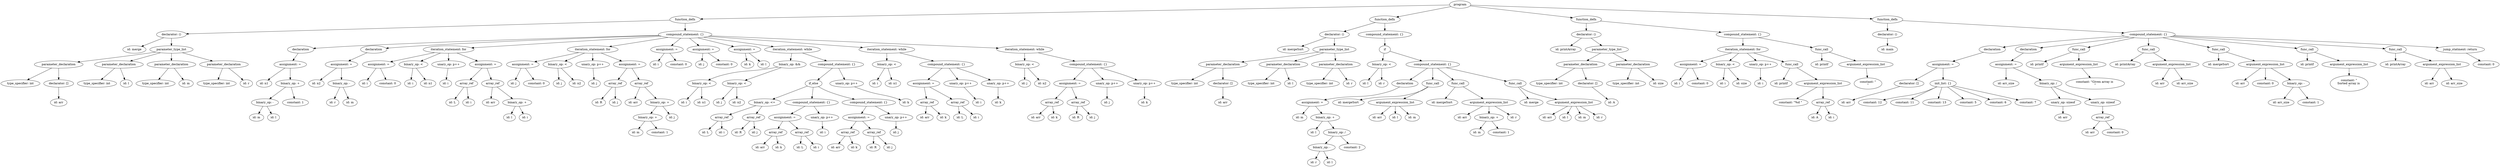 strict digraph "" {
	graph [bb="0,0,11944,795"];
	node [label="\N"];
	617	[height=0.5,
		label=program,
		pos="6976.6,777",
		width=1.4082];
	472	[height=0.5,
		label=function_defn,
		pos="3271.6,705",
		width=2.0417];
	617 -> 472	[pos="e,3344.6,707.38 6926,775.04 6524.8,767.46 3861.5,717.15 3354.8,707.57"];
	525	[height=0.5,
		label=function_defn,
		pos="6616.6,705",
		width=2.0417];
	617 -> 525	[pos="e,6672.3,716.83 6933.2,767.56 6870.7,755.42 6755.2,732.94 6682.3,718.77"];
	560	[height=0.5,
		label=function_defn,
		pos="7579.6,705",
		width=2.0417];
	617 -> 560	[pos="e,7514.7,713.54 7023.9,770.51 7128.3,758.39 7378.8,729.31 7504.7,714.69"];
	616	[height=0.5,
		label=function_defn,
		pos="9019.6,705",
		width=2.0417];
	617 -> 616	[pos="e,8947.4,708.47 7026.8,774.28 7299,764.95 8596.4,720.5 8937.3,708.82"];
	325	[height=0.5,
		label="declarator: ()",
		pos="815.59,633",
		width=1.9861];
	472 -> 325	[pos="e,886.25,636.01 3199.1,701.93 2842,691.75 1272,647.01 896.49,636.31"];
	471	[height=0.5,
		label="compound_statement: {}",
		pos="3271.6,633",
		width=3.5566];
	472 -> 471	[pos="e,3271.6,651.1 3271.6,686.7 3271.6,678.98 3271.6,669.71 3271.6,661.11"];
	486	[height=0.5,
		label="declarator: ()",
		pos="6375.6,633",
		width=1.9861];
	525 -> 486	[pos="e,6420.6,647.08 6571,690.75 6531,679.13 6472.7,662.21 6430.2,649.87"];
	524	[height=0.5,
		label="compound_statement: {}",
		pos="6616.6,633",
		width=3.5566];
	525 -> 524	[pos="e,6616.6,651.1 6616.6,686.7 6616.6,678.98 6616.6,669.71 6616.6,661.11"];
	536	[height=0.5,
		label="declarator: ()",
		pos="7579.6,633",
		width=1.9861];
	560 -> 536	[pos="e,7579.6,651.1 7579.6,686.7 7579.6,678.98 7579.6,669.71 7579.6,661.11"];
	559	[height=0.5,
		label="compound_statement: {}",
		pos="8328.6,633",
		width=3.5566];
	560 -> 559	[pos="e,8225.1,643.67 7647.1,697.7 7775.6,685.68 8056.8,659.4 8214.9,644.63"];
	563	[height=0.5,
		label="declarator: ()",
		pos="9019.6,633",
		width=1.9861];
	616 -> 563	[pos="e,9019.6,651.1 9019.6,686.7 9019.6,678.98 9019.6,669.71 9019.6,661.11"];
	615	[height=0.5,
		label="compound_statement: {}",
		pos="10268,633",
		width=3.5566];
	616 -> 615	[pos="e,10151,640.54 9090.3,700.04 9293.3,688.65 9880.3,655.72 10141,641.12"];
	310	[height=0.5,
		label="id: merge",
		pos="638.59,561",
		width=1.5346];
	325 -> 310	[pos="e,672.23,575.3 778.92,617.5 750.59,606.29 711.33,590.77 681.54,578.99"];
	318	[height=0.5,
		label=parameter_type_list,
		pos="815.59,561",
		width=2.875];
	325 -> 318	[pos="e,815.59,579.1 815.59,614.7 815.59,606.98 815.59,597.71 815.59,589.11"];
	338	[height=0.5,
		label=declaration,
		pos="1433.6,561",
		width=1.7512];
	471 -> 338	[pos="e,1494.1,566.19 3146.8,628.92 2882.1,622.14 2244.7,604.45 1710.6,579 1640.4,575.65 1560.2,570.6 1504.2,566.87"];
	345	[height=0.5,
		label=declaration,
		pos="1782.6,561",
		width=1.7512];
	471 -> 345	[pos="e,1842.3,567.01 3147.9,628.15 2921.8,620.82 2426.6,603.37 2009.6,579 1956.9,575.92 1897.4,571.43 1852.5,567.83"];
	370	[height=0.5,
		label="iteration_statement: for",
		pos="2140.6,561",
		width=3.3761];
	471 -> 370	[pos="e,2250.6,568.81 3156.9,624.9 2941.9,611.59 2480,583.01 2260.8,569.44"];
	390	[height=0.5,
		label="iteration_statement: for",
		pos="2829.6,561",
		width=3.3761];
	471 -> 390	[pos="e,2909.2,574.61 3190,619.08 3113.2,606.92 2998.5,588.75 2919.2,576.19"];
	393	[height=0.5,
		label="assignment: =",
		pos="3184.6,561",
		width=2.1667];
	471 -> 393	[pos="e,3205.2,578.55 3250.5,615.05 3239.3,606.05 3225.4,594.84 3213.2,585.05"];
	396	[height=0.5,
		label="assignment: =",
		pos="3358.6,561",
		width=2.1667];
	471 -> 396	[pos="e,3338,578.55 3292.7,615.05 3303.8,606.05 3317.8,594.84 3329.9,585.05"];
	399	[height=0.5,
		label="assignment: =",
		pos="3555.6,561",
		width=2.1667];
	471 -> 399	[pos="e,3504.1,574.68 3332.2,617.07 3379.9,605.3 3446.2,588.95 3494.2,577.13"];
	438	[height=0.5,
		label="iteration_statement: while",
		pos="3784.6,561",
		width=3.7011];
	471 -> 438	[pos="e,3694.2,574.33 3360.1,619.93 3450.2,607.62 3589.8,588.58 3684.1,575.71"];
	454	[height=0.5,
		label="iteration_statement: while",
		pos="4235.6,561",
		width=3.7011];
	471 -> 454	[pos="e,4121.2,570.31 3382.6,623.94 3563.8,610.78 3921.7,584.79 4111.2,571.03"];
	470	[height=0.5,
		label="iteration_statement: while",
		pos="4894.6,561",
		width=3.7011];
	471 -> 470	[pos="e,4769.7,567.39 3391.9,626.81 3687.7,614.05 4448.5,581.24 4759.3,567.83"];
	474	[height=0.5,
		label="id: mergeSort",
		pos="6178.6,561",
		width=2.0972];
	486 -> 474	[pos="e,6218.7,576.26 6335.7,617.83 6304.7,606.82 6261.5,591.47 6228.3,579.65"];
	482	[height=0.5,
		label=parameter_type_list,
		pos="6375.6,561",
		width=2.875];
	486 -> 482	[pos="e,6375.6,579.1 6375.6,614.7 6375.6,606.98 6375.6,597.71 6375.6,589.11"];
	523	[height=0.5,
		label=if,
		pos="6616.6,561",
		width=0.75];
	524 -> 523	[pos="e,6616.6,579.1 6616.6,614.7 6616.6,606.98 6616.6,597.71 6616.6,589.11"];
	527	[height=0.5,
		label="id: printArray",
		pos="7481.6,561",
		width=2.0582];
	536 -> 527	[pos="e,7504.2,578.15 7556.9,615.76 7543.6,606.31 7526.8,594.26 7512.4,583.97"];
	535	[height=0.5,
		label=parameter_type_list,
		pos="7677.6,561",
		width=2.875];
	536 -> 535	[pos="e,7654.3,578.63 7602.3,615.76 7615.2,606.53 7631.6,594.83 7645.8,584.7"];
	554	[height=0.5,
		label="iteration_statement: for",
		pos="8328.6,561",
		width=3.3761];
	559 -> 554	[pos="e,8328.6,579.1 8328.6,614.7 8328.6,606.98 8328.6,597.71 8328.6,589.11"];
	558	[height=0.5,
		label=func_call,
		pos="8705.6,561",
		width=1.4306];
	559 -> 558	[pos="e,8661.2,570.24 8402.6,618.25 8475.7,604.69 8585.7,584.26 8651.1,572.11"];
	562	[height=0.5,
		label="id: main",
		pos="9019.6,561",
		width=1.336];
	563 -> 562	[pos="e,9019.6,579.1 9019.6,614.7 9019.6,606.98 9019.6,597.71 9019.6,589.11"];
	575	[height=0.5,
		label=declaration,
		pos="9520.6,561",
		width=1.7512];
	615 -> 575	[pos="e,9571.8,571.49 10151,625.43 10022,617.43 9806.1,602.06 9621.6,579 9608.7,577.38 9594.8,575.3 9581.7,573.15"];
	586	[height=0.5,
		label=declaration,
		pos="9693.6,561",
		width=1.7512];
	615 -> 586	[pos="e,9750.5,568.94 10174,620.64 10058,606.49 9863,582.66 9760.7,570.18"];
	590	[height=0.5,
		label=func_call,
		pos="9934.6,561",
		width=1.4306];
	615 -> 590	[pos="e,9977.8,571.09 10199,617.67 10137,604.5 10045,585.25 9987.8,573.18"];
	595	[height=0.5,
		label=func_call,
		pos="10268,561",
		width=1.4306];
	615 -> 595	[pos="e,10268,579.1 10268,614.7 10268,606.98 10268,597.71 10268,589.11"];
	603	[height=0.5,
		label=func_call,
		pos="10603,561",
		width=1.4306];
	615 -> 603	[pos="e,10559,571.01 10336,617.75 10399,604.55 10492,585.19 10549,573.11"];
	607	[height=0.5,
		label=func_call,
		pos="11027,561",
		width=1.4306];
	615 -> 607	[pos="e,10977,566.53 10372,622.41 10533,607.52 10839,579.31 10967,567.46"];
	612	[height=0.5,
		label=func_call,
		pos="11449,561",
		width=1.4306];
	615 -> 612	[pos="e,11398,564.98 10383,625.16 10630,610.54 11201,576.68 11388,565.59"];
	614	[height=0.5,
		label="jump_statment: return",
		pos="11758,561",
		width=3.2361];
	615 -> 614	[pos="e,11655,569.6 10391,627.79 10613,619.92 11099,601.71 11509,579 11553,576.53 11602,573.29 11645,570.31"];
	314	[height=0.5,
		label=parameter_declaration,
		pos="276.59,489",
		width=3.2361];
	318 -> 314	[pos="e,366.44,500.5 740.87,548.48 728.11,546.59 714.97,544.7 702.59,543 591.09,527.68 462.89,511.99 376.5,501.7"];
	317	[height=0.5,
		label=parameter_declaration,
		pos="564.59,489",
		width=3.2361];
	318 -> 317	[pos="e,618.57,505.05 763.28,545.41 724.04,534.47 670.13,519.43 628.37,507.79"];
	321	[height=0.5,
		label=parameter_declaration,
		pos="815.59,489",
		width=3.2361];
	318 -> 321	[pos="e,815.59,507.1 815.59,542.7 815.59,534.98 815.59,525.71 815.59,517.11"];
	324	[height=0.5,
		label=parameter_declaration,
		pos="1066.6,489",
		width=3.2361];
	318 -> 324	[pos="e,1012.6,505.05 867.9,545.41 907.14,534.47 961.05,519.43 1002.8,507.79"];
	337	[height=0.5,
		label="assignment: =",
		pos="1383.6,489",
		width=2.1667];
	338 -> 337	[pos="e,1395.6,506.79 1421.5,543.05 1415.5,534.63 1408.1,524.28 1401.4,514.97"];
	344	[height=0.5,
		label="assignment: =",
		pos="1628.6,489",
		width=2.1667];
	345 -> 344	[pos="e,1662.2,505.26 1750.3,545.33 1727.4,534.91 1696.4,520.82 1671.4,509.46"];
	355	[height=0.5,
		label="assignment: =",
		pos="1806.6,489",
		width=2.1667];
	370 -> 355	[pos="e,1862.3,501.68 2073.4,545.92 2014.8,533.63 1930.3,515.92 1872.1,503.74"];
	358	[height=0.5,
		label="binary_op: <",
		pos="1972.6,489",
		width=1.9318];
	370 -> 358	[pos="e,2007.6,504.6 2101.6,543.76 2076.3,533.23 2043.3,519.46 2017,508.5"];
	360	[height=0.5,
		label="unary_op: p++",
		pos="2140.6,489",
		width=2.2387];
	370 -> 360	[pos="e,2140.6,507.1 2140.6,542.7 2140.6,534.98 2140.6,525.71 2140.6,517.11"];
	369	[height=0.5,
		label="assignment: =",
		pos="2317.6,489",
		width=2.1667];
	370 -> 369	[pos="e,2279.9,504.91 2181.2,543.94 2207.8,533.43 2242.6,519.67 2270.4,508.67"];
	373	[height=0.5,
		label="assignment: =",
		pos="2495.6,489",
		width=2.1667];
	390 -> 373	[pos="e,2551.3,501.68 2762.4,545.92 2703.8,533.63 2619.3,515.92 2561.1,503.74"];
	376	[height=0.5,
		label="binary_op: <",
		pos="2661.6,489",
		width=1.9318];
	390 -> 376	[pos="e,2696.6,504.6 2790.6,543.76 2765.3,533.23 2732.3,519.46 2706,508.5"];
	378	[height=0.5,
		label="unary_op: p++",
		pos="2829.6,489",
		width=2.2387];
	390 -> 378	[pos="e,2829.6,507.1 2829.6,542.7 2829.6,534.98 2829.6,525.71 2829.6,517.11"];
	389	[height=0.5,
		label="assignment: =",
		pos="3006.6,489",
		width=2.1667];
	390 -> 389	[pos="e,2968.9,504.91 2870.2,543.94 2896.8,533.43 2931.6,519.67 2959.4,508.67"];
	391	[height=0.5,
		label="id: i",
		pos="3131.6,489",
		width=0.79437];
	393 -> 391	[pos="e,3143.6,505.83 3171.8,543.05 3165.1,534.29 3156.9,523.45 3149.7,513.86"];
	392	[height=0.5,
		label="constant: 0",
		pos="3240.6,489",
		width=1.7361];
	393 -> 392	[pos="e,3227.2,506.79 3198.1,543.05 3205,534.54 3213.3,524.07 3220.8,514.68"];
	394	[height=0.5,
		label="id: j",
		pos="3349.6,489",
		width=0.79437];
	396 -> 394	[pos="e,3351.8,507.1 3356.4,542.7 3355.4,534.98 3354.2,525.71 3353.1,517.11"];
	395	[height=0.5,
		label="constant: 0",
		pos="3458.6,489",
		width=1.7361];
	396 -> 395	[pos="e,3435.9,505.91 3381.8,543.76 3395.4,534.24 3412.7,522.09 3427.5,511.75"];
	397	[height=0.5,
		label="id: k",
		pos="3569.6,489",
		width=0.84854];
	399 -> 397	[pos="e,3566.2,507.1 3559.1,542.7 3560.6,534.98 3562.4,525.71 3564.2,517.11"];
	398	[height=0.5,
		label="id: l",
		pos="3646.6,489",
		width=0.79437];
	399 -> 398	[pos="e,3629.1,503.42 3577.2,543.41 3590.3,533.3 3607.2,520.32 3621,509.69"];
	406	[height=0.5,
		label="binary_op: &&",
		pos="3771.6,489",
		width=2.1845];
	438 -> 406	[pos="e,3774.8,507.1 3781.4,542.7 3779.9,534.98 3778.2,525.71 3776.6,517.11"];
	437	[height=0.5,
		label="compound_statement: {}",
		pos="3996.6,489",
		width=3.5566];
	438 -> 437	[pos="e,3948.7,505.82 3832.7,544.12 3864.3,533.69 3905.7,520 3939.1,509"];
	441	[height=0.5,
		label="binary_op: <",
		pos="4235.6,489",
		width=1.9318];
	454 -> 441	[pos="e,4235.6,507.1 4235.6,542.7 4235.6,534.98 4235.6,525.71 4235.6,517.11"];
	453	[height=0.5,
		label="compound_statement: {}",
		pos="4520.6,489",
		width=3.5566];
	454 -> 453	[pos="e,4460,504.87 4296.7,544.98 4341.8,533.92 4403.1,518.85 4450.2,507.28"];
	457	[height=0.5,
		label="binary_op: <",
		pos="4894.6,489",
		width=1.9318];
	470 -> 457	[pos="e,4894.6,507.1 4894.6,542.7 4894.6,534.98 4894.6,525.71 4894.6,517.11"];
	469	[height=0.5,
		label="compound_statement: {}",
		pos="5199.6,489",
		width=3.5566];
	470 -> 469	[pos="e,5135.8,504.64 4959.3,545.15 5008,533.96 5075,518.6 5125.8,506.93"];
	478	[height=0.5,
		label=parameter_declaration,
		pos="5842.6,489",
		width=3.2361];
	482 -> 478	[pos="e,5932,500.65 6300.9,548.5 6288.1,546.61 6275,544.71 6262.6,543 6153.1,527.86 6027.3,512.22 5942.2,501.89"];
	481	[height=0.5,
		label=parameter_declaration,
		pos="6131.6,489",
		width=3.2361];
	482 -> 481	[pos="e,6184.4,505.14 6324.4,545.33 6286.5,534.44 6234.5,519.53 6194.1,507.94"];
	485	[height=0.5,
		label=parameter_declaration,
		pos="6382.6,489",
		width=3.2361];
	482 -> 485	[pos="e,6380.9,507.1 6377.3,542.7 6378.1,534.98 6379,525.71 6379.9,517.11"];
	489	[height=0.5,
		label="binary_op: <",
		pos="6601.6,489",
		width=1.9318];
	523 -> 489	[pos="e,6605.3,507.28 6613,543.05 6611.3,535.26 6609.3,525.82 6607.4,517.08"];
	522	[height=0.5,
		label="compound_statement: {}",
		pos="6845.6,489",
		width=3.5566];
	523 -> 522	[pos="e,6794.4,505.63 6640.7,552.64 6674.5,542.29 6737.4,523.07 6784.6,508.64"];
	531	[height=0.5,
		label=parameter_declaration,
		pos="7552.6,489",
		width=3.2361];
	535 -> 531	[pos="e,7582.1,506.55 7648.3,543.59 7631.2,534 7609.4,521.8 7590.9,511.46"];
	534	[height=0.5,
		label=parameter_declaration,
		pos="7803.6,489",
		width=3.2361];
	535 -> 534	[pos="e,7773.8,506.55 7707.1,543.59 7724.4,534 7746.4,521.8 7765,511.46"];
	541	[height=0.5,
		label="assignment: =",
		pos="8078.6,489",
		width=2.1667];
	554 -> 541	[pos="e,8126.4,503.39 8274.3,544.81 8233.5,533.38 8177.7,517.75 8136.1,506.11"];
	544	[height=0.5,
		label="binary_op: <",
		pos="8244.6,489",
		width=1.9318];
	554 -> 544	[pos="e,8264.2,506.31 8308.3,543.05 8297.4,533.98 8283.8,522.68 8272,512.84"];
	546	[height=0.5,
		label="unary_op: p++",
		pos="8412.6,489",
		width=2.2387];
	554 -> 546	[pos="e,8392.7,506.55 8348.9,543.05 8359.7,534.05 8373.2,522.84 8384.9,513.05"];
	553	[height=0.5,
		label=func_call,
		pos="8562.6,489",
		width=1.4306];
	554 -> 553	[pos="e,8524.8,501.31 8379.9,544.64 8420.3,532.58 8475.9,515.92 8515.2,504.18"];
	555	[height=0.5,
		label="id: printf",
		pos="8705.6,489",
		width=1.4444];
	558 -> 555	[pos="e,8705.6,507.1 8705.6,542.7 8705.6,534.98 8705.6,525.71 8705.6,517.11"];
	557	[height=0.5,
		label=argument_expression_list,
		pos="8916.6,489",
		width=3.6111];
	558 -> 557	[pos="e,8868.9,505.81 8741.9,547.97 8774.1,537.27 8821.8,521.46 8859.2,509.05"];
	574	[height=0.5,
		label="assignment: =",
		pos="9285.6,489",
		width=2.1667];
	575 -> 574	[pos="e,9331.3,503.6 9478.6,547.49 9440.2,536.05 9383.2,519.07 9341.1,506.53"];
	585	[height=0.5,
		label="assignment: =",
		pos="9586.6,489",
		width=2.1667];
	586 -> 585	[pos="e,9611.3,506.14 9669.6,544.29 9654.9,534.7 9636,522.3 9619.9,511.77"];
	587	[height=0.5,
		label="id: printf",
		pos="9734.6,489",
		width=1.4444];
	590 -> 587	[pos="e,9769.9,502.35 9899.3,547.65 9866,535.99 9815.9,518.45 9779.7,505.78"];
	589	[height=0.5,
		label=argument_expression_list,
		pos="9934.6,489",
		width=3.6111];
	590 -> 589	[pos="e,9934.6,507.1 9934.6,542.7 9934.6,534.98 9934.6,525.71 9934.6,517.11"];
	591	[height=0.5,
		label="id: printArray",
		pos="10157,489",
		width=2.0582];
	595 -> 591	[pos="e,10182,505.97 10244,544.98 10228,535.2 10208,522.28 10191,511.43"];
	593	[height=0.5,
		label=argument_expression_list,
		pos="10379,489",
		width=3.6111];
	595 -> 593	[pos="e,10352,506.71 10291,544.98 10307,535.4 10327,522.82 10344,512.11"];
	596	[height=0.5,
		label="id: mergeSort",
		pos="10603,489",
		width=2.0972];
	603 -> 596	[pos="e,10603,507.1 10603,542.7 10603,534.98 10603,525.71 10603,517.11"];
	598	[height=0.5,
		label=argument_expression_list,
		pos="10827,489",
		width=3.6111];
	603 -> 598	[pos="e,10777,505.64 10640,548.44 10674,537.64 10726,521.34 10767,508.69"];
	604	[height=0.5,
		label="id: printf",
		pos="11027,489",
		width=1.4444];
	607 -> 604	[pos="e,11027,507.1 11027,542.7 11027,534.98 11027,525.71 11027,517.11"];
	606	[height=0.5,
		label=argument_expression_list,
		pos="11227,489",
		width=3.6111];
	607 -> 606	[pos="e,11181,505.92 11062,547.65 11092,537.03 11136,521.53 11171,509.28"];
	608	[height=0.5,
		label="id: printArray",
		pos="11449,489",
		width=2.0582];
	612 -> 608	[pos="e,11449,507.1 11449,542.7 11449,534.98 11449,525.71 11449,517.11"];
	610	[height=0.5,
		label=argument_expression_list,
		pos="11671,489",
		width=3.6111];
	612 -> 610	[pos="e,11621,505.73 11485,548.36 11520,537.59 11571,521.38 11611,508.77"];
	613	[height=0.5,
		label="constant: 0",
		pos="11882,489",
		width=1.7361];
	614 -> 613	[pos="e,11855,505.27 11787,543.41 11805,533.47 11827,520.77 11846,510.24"];
	311	[height=0.5,
		label="type_specifier: int",
		pos="93.592,397.5",
		width=2.5998];
	314 -> 311	[pos="e,126.33,414.51 243.03,471.58 212.79,456.79 168.2,434.99 135.61,419.05"];
	313	[height=0.5,
		label="declarator: []",
		pos="276.59,397.5",
		width=1.9861];
	314 -> 313	[pos="e,276.59,415.7 276.59,470.74 276.59,457.99 276.59,440.37 276.59,425.73"];
	315	[height=0.5,
		label="type_specifier: int",
		pos="459.59,397.5",
		width=2.5998];
	317 -> 315	[pos="e,479.25,415.26 544.84,471.17 528.56,457.29 505.29,437.45 487.17,422.01"];
	316	[height=0.5,
		label="id: l",
		pos="599.59,397.5",
		width=0.79437];
	317 -> 316	[pos="e,593.1,415.1 571.34,470.74 576.44,457.7 583.53,439.57 589.33,424.74"];
	319	[height=0.5,
		label="type_specifier: int",
		pos="739.59,397.5",
		width=2.5998];
	321 -> 319	[pos="e,753.94,415.4 800.94,470.74 789.51,457.29 773.48,438.41 760.68,423.33"];
	320	[height=0.5,
		label="id: m",
		pos="885.59,397.5",
		width=0.95833];
	321 -> 320	[pos="e,873.08,414.5 829.09,470.74 839.82,457.03 854.94,437.69 866.84,422.47"];
	322	[height=0.5,
		label="type_specifier: int",
		pos="1031.6,397.5",
		width=2.5998];
	324 -> 322	[pos="e,1038.3,415.7 1059.8,470.74 1054.8,457.87 1047.8,440.03 1042.1,425.3"];
	323	[height=0.5,
		label="id: r",
		pos="1173.6,397.5",
		width=0.83333];
	324 -> 323	[pos="e,1158.3,413.39 1089,471.31 1102.5,461.11 1119.8,447.64 1134.6,435 1140,430.39 1145.7,425.26 1150.9,420.35"];
	331	[height=0.5,
		label="id: n1",
		pos="1258.6,397.5",
		width=1.0291];
	337 -> 331	[pos="e,1276.7,413.4 1358.3,471.79 1342.7,461.55 1322.2,447.86 1304.6,435 1298,430.18 1291,424.8 1284.5,419.68"];
	336	[height=0.5,
		label="binary_op: +",
		pos="1383.6,397.5",
		width=1.9318];
	337 -> 336	[pos="e,1383.6,415.7 1383.6,470.74 1383.6,457.99 1383.6,440.37 1383.6,425.73"];
	340	[height=0.5,
		label="id: n2",
		pos="1508.6,397.5",
		width=1.0291];
	344 -> 340	[pos="e,1526.8,413.27 1605,471.58 1590.4,461.26 1571.2,447.56 1554.6,435 1548.1,430.08 1541.1,424.66 1534.7,419.54"];
	343	[height=0.5,
		label="binary_op: -",
		pos="1628.6,397.5",
		width=1.8056];
	344 -> 343	[pos="e,1628.6,415.7 1628.6,470.74 1628.6,457.99 1628.6,440.37 1628.6,425.73"];
	353	[height=0.5,
		label="id: i",
		pos="1740.6,397.5",
		width=0.79437];
	355 -> 353	[pos="e,1752.1,414.06 1794.2,471.17 1784,457.32 1769.4,437.55 1758,422.12"];
	354	[height=0.5,
		label="constant: 0",
		pos="1849.6,397.5",
		width=1.7361];
	355 -> 354	[pos="e,1841.5,415.4 1814.9,470.74 1821.2,457.66 1829.9,439.46 1837.1,424.6"];
	356	[height=0.5,
		label="id: i",
		pos="1958.6,397.5",
		width=0.79437];
	358 -> 356	[pos="e,1961.3,415.7 1969.9,470.74 1967.9,457.99 1965.1,440.37 1962.9,425.73"];
	357	[height=0.5,
		label="id: n1",
		pos="2042.6,397.5",
		width=1.0291];
	358 -> 357	[pos="e,2030,414.66 1985.8,471.17 1996.5,457.49 2011.7,438.03 2023.7,422.69"];
	359	[height=0.5,
		label="id: i",
		pos="2126.6,397.5",
		width=0.79437];
	360 -> 359	[pos="e,2129.3,415.7 2137.9,470.74 2135.9,457.99 2133.1,440.37 2130.9,425.73"];
	363	[height=0.5,
		label=array_ref,
		pos="2226.6,397.5",
		width=1.4861];
	369 -> 363	[pos="e,2243,414.66 2300.5,471.17 2286.3,457.24 2266.1,437.31 2250.3,421.84"];
	368	[height=0.5,
		label=array_ref,
		pos="2351.6,397.5",
		width=1.4861];
	369 -> 368	[pos="e,2345.2,415.4 2324.1,470.74 2329.1,457.78 2335.9,439.8 2341.5,425.02"];
	371	[height=0.5,
		label="id: j",
		pos="2451.6,397.5",
		width=0.79437];
	373 -> 371	[pos="e,2459.6,414.8 2487.1,470.74 2480.6,457.49 2471.5,438.99 2464.1,424.03"];
	372	[height=0.5,
		label="constant: 0",
		pos="2560.6,397.5",
		width=1.7361];
	373 -> 372	[pos="e,2548.4,415.26 2507.8,471.17 2517.5,457.79 2531.3,438.87 2542.3,423.69"];
	374	[height=0.5,
		label="id: j",
		pos="2669.6,397.5",
		width=0.79437];
	376 -> 374	[pos="e,2668.1,415.7 2663.1,470.74 2664.3,457.99 2665.8,440.37 2667.2,425.73"];
	375	[height=0.5,
		label="id: n2",
		pos="2753.6,397.5",
		width=1.0291];
	376 -> 375	[pos="e,2737.6,414.06 2678.9,471.17 2693.4,457.07 2714.2,436.81 2730.2,421.27"];
	377	[height=0.5,
		label="id: j",
		pos="2837.6,397.5",
		width=0.79437];
	378 -> 377	[pos="e,2836.1,415.7 2831.1,470.74 2832.3,457.99 2833.8,440.37 2835.2,425.73"];
	381	[height=0.5,
		label=array_ref,
		pos="2937.6,397.5",
		width=1.4861];
	389 -> 381	[pos="e,2950.5,415.26 2993.6,471.17 2983.2,457.66 2968.4,438.52 2956.7,423.27"];
	388	[height=0.5,
		label=array_ref,
		pos="3062.6,397.5",
		width=1.4861];
	389 -> 388	[pos="e,3052,415.4 3017.4,470.74 3025.7,457.53 3037.2,439.11 3046.5,424.17"];
	402	[height=0.5,
		label="binary_op: <",
		pos="3350.6,397.5",
		width=1.9318];
	406 -> 402	[pos="e,3382.1,413.6 3714.6,476.46 3704.6,474.55 3694.3,472.66 3684.6,471 3576.1,452.44 3545.7,464.1 3439.6,435 3423.5,430.58 3406.4,424.04 \
3391.5,417.71"];
	405	[height=0.5,
		label="binary_op: <",
		pos="3518.6,397.5",
		width=1.9318];
	406 -> 405	[pos="e,3557.8,412.37 3730.7,473.52 3686,457.74 3614.7,432.5 3567.2,415.71"];
	434	[height=0.5,
		label=if_else,
		pos="3885.6,397.5",
		width=1.125];
	437 -> 434	[pos="e,3904.5,413.77 3975.7,471.17 3957.8,456.72 3931.9,435.82 3912.4,420.13"];
	436	[height=0.5,
		label="unary_op: p++",
		pos="4043.6,397.5",
		width=2.2387];
	437 -> 436	[pos="e,4034.7,415.4 4005.7,470.74 4012.5,457.66 4022.1,439.46 4029.9,424.6"];
	439	[height=0.5,
		label="id: i",
		pos="4180.6,397.5",
		width=0.79437];
	441 -> 439	[pos="e,4190.5,414.66 4225.2,471.17 4217,457.75 4205.3,438.75 4196,423.55"];
	440	[height=0.5,
		label="id: n1",
		pos="4264.6,397.5",
		width=1.0291];
	441 -> 440	[pos="e,4259.1,415.4 4241.2,470.74 4245.4,457.78 4251.2,439.8 4256,425.02"];
	448	[height=0.5,
		label="assignment: =",
		pos="4411.6,397.5",
		width=2.1667];
	453 -> 448	[pos="e,4431.6,414.96 4500.1,471.17 4483,457.14 4458.5,437.02 4439.6,421.51"];
	450	[height=0.5,
		label="unary_op: p++",
		pos="4588.6,397.5",
		width=2.2387];
	453 -> 450	[pos="e,4575.8,415.4 4533.7,470.74 4543.8,457.41 4558,438.76 4569.4,423.75"];
	452	[height=0.5,
		label="unary_op: p++",
		pos="4767.6,397.5",
		width=2.2387];
	453 -> 452	[pos="e,4731.9,413.78 4570,472.35 4601.3,462.21 4642.5,448.43 4678.6,435 4693,429.65 4708.5,423.44 4722.5,417.68"];
	455	[height=0.5,
		label="id: j",
		pos="4894.6,397.5",
		width=0.79437];
	457 -> 455	[pos="e,4894.6,415.7 4894.6,470.74 4894.6,457.99 4894.6,440.37 4894.6,425.73"];
	456	[height=0.5,
		label="id: n2",
		pos="4978.6,397.5",
		width=1.0291];
	457 -> 456	[pos="e,4964,414.06 4910.4,471.17 4923.5,457.19 4942.3,437.18 4956.8,421.69"];
	464	[height=0.5,
		label="assignment: =",
		pos="5111.6,397.5",
		width=2.1667];
	469 -> 464	[pos="e,5128.2,415.4 5182.6,470.74 5169.3,457.16 5150.5,438.06 5135.6,422.91"];
	466	[height=0.5,
		label="unary_op: p++",
		pos="5288.6,397.5",
		width=2.2387];
	469 -> 466	[pos="e,5271.8,415.4 5216.8,470.74 5230.4,457.04 5249.6,437.71 5264.7,422.5"];
	468	[height=0.5,
		label="unary_op: p++",
		pos="5467.6,397.5",
		width=2.2387];
	469 -> 468	[pos="e,5432.4,413.9 5256.5,472.74 5291.9,462.85 5338.2,449.21 5378.6,435 5393.2,429.86 5408.9,423.66 5422.9,417.85"];
	475	[height=0.5,
		label="type_specifier: int",
		pos="5659.6,397.5",
		width=2.5998];
	478 -> 475	[pos="e,5692.3,414.51 5809,471.58 5778.8,456.79 5734.2,434.99 5701.6,419.05"];
	477	[height=0.5,
		label="declarator: []",
		pos="5842.6,397.5",
		width=1.9861];
	478 -> 477	[pos="e,5842.6,415.7 5842.6,470.74 5842.6,457.99 5842.6,440.37 5842.6,425.73"];
	479	[height=0.5,
		label="type_specifier: int",
		pos="6025.6,397.5",
		width=2.5998];
	481 -> 479	[pos="e,6045.4,415.26 6111.7,471.17 6095.2,457.29 6071.7,437.45 6053.4,422.01"];
	480	[height=0.5,
		label="id: l",
		pos="6165.6,397.5",
		width=0.79437];
	481 -> 480	[pos="e,6159.3,415.1 6138.1,470.74 6143.1,457.7 6150,439.57 6155.6,424.74"];
	483	[height=0.5,
		label="type_specifier: int",
		pos="6305.6,397.5",
		width=2.5998];
	485 -> 483	[pos="e,6320.1,415.4 6367.7,470.74 6356.2,457.29 6339.9,438.41 6327,423.33"];
	484	[height=0.5,
		label="id: r",
		pos="6447.6,397.5",
		width=0.83333];
	485 -> 484	[pos="e,6436.2,414.2 6395.1,470.74 6405.1,457.07 6419,437.81 6430.1,422.61"];
	487	[height=0.5,
		label="id: l",
		pos="6524.6,397.5",
		width=0.79437];
	489 -> 487	[pos="e,6537.7,413.77 6587.1,471.17 6575,457.11 6557.7,436.93 6544.3,421.41"];
	488	[height=0.5,
		label="id: r",
		pos="6601.6,397.5",
		width=0.83333];
	489 -> 488	[pos="e,6601.6,415.7 6601.6,470.74 6601.6,457.99 6601.6,440.37 6601.6,425.73"];
	500	[height=0.5,
		label=declaration,
		pos="6712.6,397.5",
		width=1.7512];
	522 -> 500	[pos="e,6736.2,414.36 6820.6,471.17 6799.1,456.71 6768,435.78 6744.7,420.09"];
	506	[height=0.5,
		label=func_call,
		pos="6845.6,397.5",
		width=1.4306];
	522 -> 506	[pos="e,6845.6,415.7 6845.6,470.74 6845.6,457.99 6845.6,440.37 6845.6,425.73"];
	514	[height=0.5,
		label=func_call,
		pos="6966.6,397.5",
		width=1.4306];
	522 -> 514	[pos="e,6945.6,414.06 6868.4,471.17 6887.8,456.75 6916,435.89 6937.2,420.21"];
	521	[height=0.5,
		label=func_call,
		pos="7240.6,397.5",
		width=1.4306];
	522 -> 521	[pos="e,7198.5,408.05 6909.9,473.42 6987.5,455.83 7116.5,426.61 7188.3,410.35"];
	528	[height=0.5,
		label="type_specifier: int",
		pos="7403.6,397.5",
		width=2.5998];
	531 -> 528	[pos="e,7430.6,414.73 7524.9,471.38 7500.8,456.9 7465.7,435.84 7439.5,420.07"];
	530	[height=0.5,
		label="declarator: []",
		pos="7586.6,397.5",
		width=1.9861];
	531 -> 530	[pos="e,7580.1,415.7 7559.1,470.74 7564,457.87 7570.8,440.03 7576.4,425.3"];
	532	[height=0.5,
		label="type_specifier: int",
		pos="7769.6,397.5",
		width=2.5998];
	534 -> 532	[pos="e,7776.1,415.7 7797,470.74 7792.1,457.87 7785.4,440.03 7779.8,425.3"];
	533	[height=0.5,
		label="id: size",
		pos="7924.6,397.5",
		width=1.2096];
	534 -> 533	[pos="e,7904.3,413.47 7826.4,471.17 7846.2,456.5 7875,435.18 7896.3,419.43"];
	539	[height=0.5,
		label="id: i",
		pos="8014.6,397.5",
		width=0.79437];
	541 -> 539	[pos="e,8025.9,414.36 8066.6,471.17 8056.8,457.54 8042.9,438.15 8032,422.83"];
	540	[height=0.5,
		label="constant: 0",
		pos="8123.6,397.5",
		width=1.7361];
	541 -> 540	[pos="e,8115.1,415.4 8087.3,470.74 8093.8,457.66 8103,439.46 8110.5,424.6"];
	542	[height=0.5,
		label="id: i",
		pos="8232.6,397.5",
		width=0.79437];
	544 -> 542	[pos="e,8234.9,415.7 8242.3,470.74 8240.6,457.99 8238.2,440.37 8236.2,425.73"];
	543	[height=0.5,
		label="id: size",
		pos="8322.6,397.5",
		width=1.2096];
	544 -> 543	[pos="e,8308.5,414.66 8259.3,471.17 8271.3,457.37 8288.5,437.67 8301.9,422.27"];
	545	[height=0.5,
		label="id: i",
		pos="8412.6,397.5",
		width=0.79437];
	546 -> 545	[pos="e,8412.6,415.7 8412.6,470.74 8412.6,457.99 8412.6,440.37 8412.6,425.73"];
	547	[height=0.5,
		label="id: printf",
		pos="8511.6,397.5",
		width=1.4444];
	553 -> 547	[pos="e,8521.1,415.26 8553,471.17 8545.4,457.91 8534.8,439.23 8526.2,424.12"];
	549	[height=0.5,
		label=argument_expression_list,
		pos="8711.6,397.5",
		width=3.6111];
	553 -> 549	[pos="e,8683.8,415.21 8587.5,473.02 8611.4,458.67 8647.8,436.84 8674.9,420.51"];
	556	[height=0.75,
		label="constant: \"\n\"",
		pos="8926.6,397.5",
		width=1.8472];
	557 -> 556	[pos="e,8923.7,424.52 8918.5,470.74 8919.7,460.5 8921.2,447.13 8922.5,434.68"];
	566	[height=0.5,
		label="declarator: []",
		pos="9122.6,397.5",
		width=1.9861];
	574 -> 566	[pos="e,9151.1,414.14 9256.8,472.21 9229.9,457.44 9189.6,435.31 9160.2,419.16"];
	573	[height=0.5,
		label="init_list: {}",
		pos="9285.6,397.5",
		width=1.7512];
	574 -> 573	[pos="e,9285.6,415.7 9285.6,470.74 9285.6,457.99 9285.6,440.37 9285.6,425.73"];
	577	[height=0.5,
		label="id: arr_size",
		pos="9586.6,397.5",
		width=1.7151];
	585 -> 577	[pos="e,9586.6,415.7 9586.6,470.74 9586.6,457.99 9586.6,440.37 9586.6,425.73"];
	584	[height=0.5,
		label="binary_op: /",
		pos="9788.6,397.5",
		width=1.8056];
	585 -> 584	[pos="e,9755.5,413.16 9620.9,472.82 9655.4,457.53 9708.7,433.9 9745.9,417.4"];
	588	[height=0.75,
		label="constant: \"Given array is \n\"",
		pos="10013,397.5",
		width=3.9028];
	589 -> 588	[pos="e,9990.2,424.18 9949.6,470.74 9959.3,459.7 9972.1,445.02 9983.6,431.77"];
	592	[height=0.5,
		label="id: arr",
		pos="10323,397.5",
		width=1.1013];
	593 -> 592	[pos="e,10333,415.1 10368,470.74 10359,457.45 10348,438.87 10338,423.89"];
	594	[height=0.5,
		label="id: arr_size",
		pos="10442,397.5",
		width=1.7151];
	593 -> 594	[pos="e,10430,415.4 10391,470.74 10400,457.41 10413,438.76 10424,423.75"];
	597	[height=0.5,
		label="id: arr",
		pos="10707,397.5",
		width=1.1013];
	598 -> 597	[pos="e,10726,413.49 10804,471.14 10789,460.77 10771,447.18 10755,435 10748,430.06 10741,424.71 10734,419.66"];
	599	[height=0.5,
		label="constant: 0",
		pos="10827,397.5",
		width=1.7361];
	598 -> 599	[pos="e,10827,415.7 10827,470.74 10827,457.99 10827,440.37 10827,425.73"];
	602	[height=0.5,
		label="binary_op: -",
		pos="10973,397.5",
		width=1.8056];
	598 -> 602	[pos="e,10947,414.14 10854,471.38 10878,456.72 10913,435.31 10938,419.48"];
	605	[height=1.0417,
		label="constant: \"\nSorted array is \n\"",
		pos="11227,397.5",
		width=2.5139];
	606 -> 605	[pos="e,11227,435.34 11227,470.74 11227,463.44 11227,454.53 11227,445.5"];
	609	[height=0.5,
		label="id: arr",
		pos="11611,397.5",
		width=1.1013];
	610 -> 609	[pos="e,11622,415.1 11659,470.74 11650,457.33 11637,438.52 11627,423.46"];
	611	[height=0.5,
		label="id: arr_size",
		pos="11730,397.5",
		width=1.7151];
	610 -> 611	[pos="e,11718,415.4 11682,470.74 11691,457.41 11703,438.76 11713,423.75"];
	312	[height=0.5,
		label="id: arr",
		pos="276.59,306",
		width=1.1013];
	313 -> 312	[pos="e,276.59,324.2 276.59,379.24 276.59,366.49 276.59,348.87 276.59,334.23"];
	334	[height=0.5,
		label="binary_op: -",
		pos="1262.6,306",
		width=1.8056];
	336 -> 334	[pos="e,1284.3,323.09 1361.7,380.29 1342.3,365.97 1313.9,344.96 1292.5,329.1"];
	335	[height=0.5,
		label="constant: 1",
		pos="1408.6,306",
		width=1.7361];
	336 -> 335	[pos="e,1403.8,324.2 1388.4,379.24 1392,366.49 1396.9,348.87 1401,334.23"];
	341	[height=0.5,
		label="id: r",
		pos="1586.6,306",
		width=0.83333];
	343 -> 341	[pos="e,1594.4,323.6 1620.5,379.24 1614.3,366.08 1605.7,347.72 1598.7,332.81"];
	342	[height=0.5,
		label="id: m",
		pos="1669.6,306",
		width=0.95833];
	343 -> 342	[pos="e,1662,323.6 1636.5,379.24 1642.5,366.08 1650.9,347.72 1657.8,332.81"];
	361	[height=0.5,
		label="id: L",
		pos="2158.6,306",
		width=0.86659];
	363 -> 361	[pos="e,2170.6,322.86 2213.8,379.67 2203.3,365.91 2188.4,346.29 2176.8,330.91"];
	362	[height=0.5,
		label="id: i",
		pos="2236.6,306",
		width=0.79437];
	363 -> 362	[pos="e,2234.7,324.2 2228.5,379.24 2229.9,366.49 2231.9,348.87 2233.5,334.23"];
	364	[height=0.5,
		label="id: arr",
		pos="2341.6,306",
		width=1.1013];
	368 -> 364	[pos="e,2343.5,324.2 2349.7,379.24 2348.2,366.49 2346.3,348.87 2344.6,334.23"];
	367	[height=0.5,
		label="binary_op: +",
		pos="2468.6,306",
		width=1.9318];
	368 -> 367	[pos="e,2447.4,323.24 2372.2,380.71 2390.8,366.5 2418.3,345.48 2439.2,329.52"];
	379	[height=0.5,
		label="id: R",
		pos="2858.6,306",
		width=0.90278];
	381 -> 379	[pos="e,2872.2,322.41 2923.1,380.08 2910.7,366.07 2892.8,345.77 2879,330.12"];
	380	[height=0.5,
		label="id: j",
		pos="2937.6,306",
		width=0.79437];
	381 -> 380	[pos="e,2937.6,324.2 2937.6,379.24 2937.6,366.49 2937.6,348.87 2937.6,334.23"];
	382	[height=0.5,
		label="id: arr",
		pos="3023.6,306",
		width=1.1013];
	388 -> 382	[pos="e,3030.9,323.76 3055.3,379.67 3049.5,366.54 3041.5,348.08 3034.9,333.05"];
	387	[height=0.5,
		label="binary_op: +",
		pos="3150.6,306",
		width=1.9318];
	388 -> 387	[pos="e,3134.3,323.61 3078.7,380.08 3092.3,366.29 3111.8,346.4 3127.1,330.85"];
	400	[height=0.5,
		label="id: i",
		pos="3266.6,306",
		width=0.79437];
	402 -> 400	[pos="e,3280.6,321.97 3334.8,379.67 3321.5,365.52 3302.4,345.18 3287.8,329.62"];
	401	[height=0.5,
		label="id: n1",
		pos="3350.6,306",
		width=1.0291];
	402 -> 401	[pos="e,3350.6,324.2 3350.6,379.24 3350.6,366.49 3350.6,348.87 3350.6,334.23"];
	403	[height=0.5,
		label="id: j",
		pos="3434.6,306",
		width=0.79437];
	405 -> 403	[pos="e,3448.6,321.97 3502.8,379.67 3489.5,365.52 3470.4,345.18 3455.8,329.62"];
	404	[height=0.5,
		label="id: n2",
		pos="3518.6,306",
		width=1.0291];
	405 -> 404	[pos="e,3518.6,324.2 3518.6,379.24 3518.6,366.49 3518.6,348.87 3518.6,334.23"];
	413	[height=0.5,
		label="binary_op: <=",
		pos="3651.6,306",
		width=2.1528];
	434 -> 413	[pos="e,3689.9,321.65 3856,385.16 3816.5,370.07 3746.2,343.19 3699.3,325.23"];
	423	[height=0.5,
		label="compound_statement: {}",
		pos="3875.6,306",
		width=3.5566];
	434 -> 423	[pos="e,3877.5,324.2 3883.7,379.24 3882.2,366.49 3880.3,348.87 3878.6,334.23"];
	433	[height=0.5,
		label="compound_statement: {}",
		pos="4149.6,306",
		width=3.5566];
	434 -> 433	[pos="e,4081.7,321.32 3908.6,382.47 3921.5,375.03 3938,366.19 3953.6,360 3991.5,344.94 4035.1,332.68 4071.6,323.75"];
	435	[height=0.5,
		label="id: k",
		pos="4326.6,306",
		width=0.84854];
	436 -> 435	[pos="e,4303.1,317.69 4081.3,381.49 4099.7,374.48 4122.1,366.32 4142.6,360 4205.6,340.56 4224,344.97 4286.6,324 4289,323.2 4291.4,322.33 \
4293.8,321.4"];
	444	[height=0.5,
		label=array_ref,
		pos="4428.6,306",
		width=1.4861];
	448 -> 444	[pos="e,4425.3,324.2 4414.9,379.24 4417.3,366.49 4420.6,348.87 4423.4,334.23"];
	447	[height=0.5,
		label=array_ref,
		pos="4574.6,306",
		width=1.4861];
	448 -> 447	[pos="e,4547.7,321.75 4440.4,380.71 4467.9,365.61 4509.4,342.8 4539,326.56"];
	449	[height=0.5,
		label="id: i",
		pos="4674.6,306",
		width=0.79437];
	450 -> 449	[pos="e,4660.5,321.68 4604.8,379.67 4618.6,365.31 4638.5,344.56 4653.5,328.91"];
	451	[height=0.5,
		label="id: k",
		pos="4767.6,306",
		width=0.84854];
	452 -> 451	[pos="e,4767.6,324.2 4767.6,379.24 4767.6,366.49 4767.6,348.87 4767.6,334.23"];
	460	[height=0.5,
		label=array_ref,
		pos="5025.6,306",
		width=1.4861];
	464 -> 460	[pos="e,5041.4,323.46 5095.4,379.67 5082.2,365.95 5063.5,346.42 5048.7,331.06"];
	463	[height=0.5,
		label=array_ref,
		pos="5150.6,306",
		width=1.4861];
	464 -> 463	[pos="e,5143.2,323.9 5119.1,379.24 5124.8,366.16 5132.7,347.96 5139.2,333.1"];
	465	[height=0.5,
		label="id: j",
		pos="5288.6,306",
		width=0.79437];
	466 -> 465	[pos="e,5288.6,324.2 5288.6,379.24 5288.6,366.49 5288.6,348.87 5288.6,334.23"];
	467	[height=0.5,
		label="id: k",
		pos="5467.6,306",
		width=0.84854];
	468 -> 467	[pos="e,5467.6,324.2 5467.6,379.24 5467.6,366.49 5467.6,348.87 5467.6,334.23"];
	476	[height=0.5,
		label="id: arr",
		pos="5842.6,306",
		width=1.1013];
	477 -> 476	[pos="e,5842.6,324.2 5842.6,379.24 5842.6,366.49 5842.6,348.87 5842.6,334.23"];
	499	[height=0.5,
		label="assignment: =",
		pos="6270.6,306",
		width=2.1667];
	500 -> 499	[pos="e,6326.7,318.52 6687.2,380.91 6673.8,373.4 6656.8,364.98 6640.6,360 6519.4,322.79 6482.8,344.17 6357.6,324 6350.9,322.91 6343.8,\
321.69 6336.8,320.42"];
	501	[height=0.5,
		label="id: mergeSort",
		pos="6442.6,306",
		width=2.0972];
	506 -> 501	[pos="e,6497.4,318.44 6824.3,380.9 6813.1,373.39 6798.7,364.97 6784.6,360 6675.8,321.62 6641.3,343.32 6527.6,324 6521,322.88 6514.2,321.64 \
6507.3,320.35"];
	503	[height=0.5,
		label=argument_expression_list,
		pos="6666.6,306",
		width=3.6111];
	506 -> 503	[pos="e,6705.7,323.18 6821.9,381.45 6810.8,374.59 6797.2,366.56 6784.6,360 6762.1,348.29 6736.6,336.6 6715,327.2"];
	507	[height=0.5,
		label="id: mergeSort",
		pos="6890.6,306",
		width=2.0972];
	514 -> 507	[pos="e,6905,323.92 6952.7,380.08 6941.1,366.5 6924.6,347.01 6911.5,331.57"];
	509	[height=0.5,
		label=argument_expression_list,
		pos="7114.6,306",
		width=3.6111];
	514 -> 509	[pos="e,7087,323.71 6991.4,381.52 7015.1,367.17 7051.2,345.34 7078.2,329.01"];
	515	[height=0.5,
		label="id: merge",
		pos="7317.6,306",
		width=1.5346];
	521 -> 515	[pos="e,7303.3,323.61 7254.7,380.08 7266.5,366.42 7283.4,346.76 7296.7,331.28"];
	517	[height=0.5,
		label=argument_expression_list,
		pos="7520.6,306",
		width=3.6111];
	521 -> 517	[pos="e,7440.1,320.17 7262.2,381.08 7273.3,373.81 7287.2,365.54 7300.6,360 7341.8,343 7389.6,330.66 7430.2,322.19"];
	529	[height=0.5,
		label="id: A",
		pos="7700.6,306",
		width=0.88889];
	530 -> 529	[pos="e,7682.4,321.25 7607.5,380.08 7626.4,365.27 7654.2,343.42 7674.5,327.47"];
	548	[height=0.5,
		label="constant: \"%d \"",
		pos="8556.6,306",
		width=2.3109];
	549 -> 548	[pos="e,8584.4,323.08 8682.8,379.88 8657.6,365.3 8620.7,344.02 8593.3,328.22"];
	552	[height=0.5,
		label=array_ref,
		pos="8711.6,306",
		width=1.4861];
	549 -> 552	[pos="e,8711.6,324.2 8711.6,379.24 8711.6,366.49 8711.6,348.87 8711.6,334.23"];
	565	[height=0.5,
		label="id: arr",
		pos="8822.6,306",
		width=1.1013];
	566 -> 565	[pos="e,8852.8,317.82 9079.3,383.17 9056.2,376.15 9027.4,367.47 9001.6,360 8944,343.34 8928.8,341.83 8871.6,324 8868.6,323.08 8865.6,322.1 \
8862.5,321.09"];
	567	[height=0.5,
		label="constant: 12",
		pos="8948.6,306",
		width=1.8957];
	573 -> 567	[pos="e,8999.1,318.28 9255.8,381.56 9240.3,374.23 9220.7,365.76 9202.6,360 9126.1,335.7 9104.1,340.65 9025.6,324 9020.2,322.86 9014.7,\
321.67 9009.1,320.46"];
	568	[height=0.5,
		label="constant: 11",
		pos="9102.6,306",
		width=1.8957];
	573 -> 568	[pos="e,9133.6,322.18 9255,381.52 9224.2,366.46 9176.6,343.18 9142.8,326.65"];
	569	[height=0.5,
		label="constant: 13",
		pos="9256.6,306",
		width=1.8957];
	573 -> 569	[pos="e,9262.2,324.2 9280,379.24 9275.8,366.37 9270,348.53 9265.3,333.8"];
	570	[height=0.5,
		label="constant: 5",
		pos="9405.6,306",
		width=1.7361];
	573 -> 570	[pos="e,9383.9,323.16 9307,380.5 9326.2,366.21 9354.5,345.13 9375.8,329.2"];
	571	[height=0.5,
		label="constant: 6",
		pos="9548.6,306",
		width=1.7361];
	573 -> 571	[pos="e,9509.6,320.26 9324.4,383.29 9371,367.43 9449.3,340.81 9499.9,323.58"];
	572	[height=0.5,
		label="constant: 7",
		pos="9691.6,306",
		width=1.7361];
	573 -> 572	[pos="e,9645.1,318.1 9334.6,386.15 9399.8,372.33 9518.5,346.91 9619.6,324 9624.6,322.86 9629.9,321.66 9635.1,320.44"];
	579	[height=0.5,
		label="unary_op: sizeof",
		pos="9858.6,306",
		width=2.3889];
	584 -> 579	[pos="e,9845.2,324.06 9801.8,379.67 9812.3,366.25 9827.1,347.26 9839,332.06"];
	583	[height=0.5,
		label="unary_op: sizeof",
		pos="10049,306",
		width=2.3889];
	584 -> 583	[pos="e,9993.6,319.88 9816.5,381.23 9830.2,374.17 9847,366.03 9862.6,360 9902,344.82 9947.5,331.77 9983.7,322.42"];
	600	[height=0.5,
		label="id: arr_size",
		pos="10902,306",
		width=1.7151];
	602 -> 600	[pos="e,10915,323.76 10959,379.67 10949,366.16 10933,347.02 10921,331.77"];
	601	[height=0.5,
		label="constant: 1",
		pos="11044,306",
		width=1.7361];
	602 -> 601	[pos="e,11030,323.76 10986,379.67 10997,366.16 11012,347.02 11024,331.77"];
	332	[height=0.5,
		label="id: m",
		pos="1222.6,234",
		width=0.95833];
	334 -> 332	[pos="e,1232.2,251.79 1252.9,288.05 1248.2,279.8 1242.4,269.7 1237.2,260.54"];
	333	[height=0.5,
		label="id: l",
		pos="1303.6,234",
		width=0.79437];
	334 -> 333	[pos="e,1294,251.31 1272.5,288.05 1277.4,279.68 1283.4,269.4 1288.9,260.13"];
	365	[height=0.5,
		label="id: l",
		pos="2431.6,234",
		width=0.79437];
	367 -> 365	[pos="e,2440.2,251.31 2459.6,288.05 2455.3,279.77 2449.9,269.62 2445,260.42"];
	366	[height=0.5,
		label="id: i",
		pos="2506.6,234",
		width=0.79437];
	367 -> 366	[pos="e,2497.7,251.31 2477.8,288.05 2482.3,279.68 2487.9,269.4 2492.9,260.13"];
	385	[height=0.5,
		label="binary_op: +",
		pos="3092.6,234",
		width=1.9318];
	387 -> 385	[pos="e,3106.5,251.79 3136.6,288.05 3129.5,279.54 3120.8,269.07 3113,259.68"];
	386	[height=0.5,
		label="id: j",
		pos="3208.6,234",
		width=0.79437];
	387 -> 386	[pos="e,3195.9,250.36 3164.6,288.05 3172.1,279.08 3181.3,267.92 3189.4,258.15"];
	409	[height=0.5,
		label=array_ref,
		pos="3446.6,234",
		width=1.4861];
	413 -> 409	[pos="e,3482.7,247.33 3609.6,290.67 3575.5,279 3527.3,262.57 3492.2,250.58"];
	412	[height=0.5,
		label=array_ref,
		pos="3598.6,234",
		width=1.4861];
	413 -> 412	[pos="e,3611.3,251.79 3638.8,288.05 3632.4,279.63 3624.5,269.28 3617.5,259.97"];
	420	[height=0.5,
		label="assignment: =",
		pos="3748.6,234",
		width=2.1667];
	423 -> 420	[pos="e,3777.2,250.75 3845.5,288.41 3827.7,278.61 3805.1,266.12 3786.1,255.69"];
	422	[height=0.5,
		label="unary_op: p++",
		pos="3925.6,234",
		width=2.2387];
	423 -> 422	[pos="e,3913.3,252.28 3887.7,288.05 3893.6,279.84 3900.7,269.79 3907.3,260.66"];
	430	[height=0.5,
		label="assignment: =",
		pos="4102.6,234",
		width=2.1667];
	433 -> 430	[pos="e,4114.2,252.28 4138.2,288.05 4132.7,279.84 4126,269.79 4119.8,260.66"];
	432	[height=0.5,
		label="unary_op: p++",
		pos="4279.6,234",
		width=2.2387];
	433 -> 432	[pos="e,4249.9,250.99 4180.4,288.41 4198.5,278.64 4221.7,266.19 4241,255.77"];
	442	[height=0.5,
		label="id: arr",
		pos="4417.6,234",
		width=1.1013];
	444 -> 442	[pos="e,4420.3,252.1 4425.9,287.7 4424.7,279.98 4423.2,270.71 4421.9,262.11"];
	443	[height=0.5,
		label="id: k",
		pos="4505.6,234",
		width=0.84854];
	444 -> 443	[pos="e,4489.7,249.48 4446.5,288.76 4457.1,279.12 4470.6,266.77 4482.1,256.34"];
	445	[height=0.5,
		label="id: L",
		pos="4585.6,234",
		width=0.86659];
	447 -> 445	[pos="e,4582.9,252.1 4577.3,287.7 4578.5,279.98 4580,270.71 4581.3,262.11"];
	446	[height=0.5,
		label="id: i",
		pos="4663.6,234",
		width=0.79437];
	447 -> 446	[pos="e,4646.5,248.47 4594.8,289.12 4607.7,278.96 4624.5,265.71 4638.3,254.86"];
	458	[height=0.5,
		label="id: arr",
		pos="4948.6,234",
		width=1.1013];
	460 -> 458	[pos="e,4965.6,250.43 5007.7,288.76 4997.4,279.38 4984.3,267.44 4973,257.2"];
	459	[height=0.5,
		label="id: k",
		pos="5036.6,234",
		width=0.84854];
	460 -> 459	[pos="e,5033.9,252.1 5028.3,287.7 5029.5,279.98 5031,270.71 5032.3,262.11"];
	461	[height=0.5,
		label="id: R",
		pos="5139.6,234",
		width=0.90278];
	463 -> 461	[pos="e,5142.3,252.1 5147.9,287.7 5146.7,279.98 5145.2,270.71 5143.9,262.11"];
	462	[height=0.5,
		label="id: j",
		pos="5218.6,234",
		width=0.79437];
	463 -> 462	[pos="e,5204.3,249.72 5166.4,288.76 5175.5,279.37 5187.1,267.41 5197.1,257.15"];
	491	[height=0.5,
		label="id: m",
		pos="6209.6,234",
		width=0.95833];
	499 -> 491	[pos="e,6223.4,250.83 6255.8,288.05 6248.1,279.2 6238.6,268.23 6230.1,258.57"];
	498	[height=0.5,
		label="binary_op: +",
		pos="6331.6,234",
		width=1.9318];
	499 -> 498	[pos="e,6317,251.79 6285.4,288.05 6292.9,279.46 6302.1,268.86 6310.3,259.4"];
	502	[height=0.5,
		label="id: arr",
		pos="6580.6,234",
		width=1.1013];
	503 -> 502	[pos="e,6599.2,250.12 6645.8,288.05 6634.1,278.56 6619.5,266.63 6607,256.49"];
	504	[height=0.5,
		label="id: l",
		pos="6666.6,234",
		width=0.79437];
	503 -> 504	[pos="e,6666.6,252.1 6666.6,287.7 6666.6,279.98 6666.6,270.71 6666.6,262.11"];
	505	[height=0.5,
		label="id: m",
		pos="6747.6,234",
		width=0.95833];
	503 -> 505	[pos="e,6730.4,249.89 6686.2,288.05 6697.2,278.59 6710.9,266.69 6722.6,256.56"];
	508	[height=0.5,
		label="id: arr",
		pos="6987.6,234",
		width=1.1013];
	509 -> 508	[pos="e,7011.9,248.42 7084.5,288.41 7065.4,277.87 7040.6,264.22 7020.9,253.35"];
	512	[height=0.5,
		label="binary_op: +",
		pos="7114.6,234",
		width=1.9318];
	509 -> 512	[pos="e,7114.6,252.1 7114.6,287.7 7114.6,279.98 7114.6,270.71 7114.6,262.11"];
	513	[height=0.5,
		label="id: r",
		pos="7232.6,234",
		width=0.83333];
	509 -> 513	[pos="e,7211.8,247.31 7142.6,288.41 7160.8,277.57 7184.7,263.44 7203.2,252.43"];
	516	[height=0.5,
		label="id: arr",
		pos="7393.6,234",
		width=1.1013];
	517 -> 516	[pos="e,7417.9,248.42 7490.5,288.41 7471.4,277.87 7446.6,264.22 7426.9,253.35"];
	518	[height=0.5,
		label="id: l",
		pos="7479.6,234",
		width=0.79437];
	517 -> 518	[pos="e,7489,251.14 7510.5,287.7 7505.5,279.32 7499.6,269.1 7494.2,259.9"];
	519	[height=0.5,
		label="id: m",
		pos="7560.6,234",
		width=0.95833];
	517 -> 519	[pos="e,7551.1,251.62 7530.5,287.7 7535.1,279.52 7540.8,269.6 7546,260.58"];
	520	[height=0.5,
		label="id: r",
		pos="7643.6,234",
		width=0.83333];
	517 -> 520	[pos="e,7622.3,247.09 7549.7,288.41 7569,277.45 7594.2,263.13 7613.6,252.07"];
	550	[height=0.5,
		label="id: A",
		pos="8672.6,234",
		width=0.88889];
	552 -> 550	[pos="e,8681.7,251.31 8702.2,288.05 8697.5,279.68 8691.8,269.4 8686.6,260.13"];
	551	[height=0.5,
		label="id: i",
		pos="8751.6,234",
		width=0.79437];
	552 -> 551	[pos="e,8742.3,251.31 8721.3,288.05 8726.1,279.68 8731.9,269.4 8737.2,260.13"];
	578	[height=0.5,
		label="id: arr",
		pos="9858.6,234",
		width=1.1013];
	579 -> 578	[pos="e,9858.6,252.1 9858.6,287.7 9858.6,279.98 9858.6,270.71 9858.6,262.11"];
	582	[height=0.5,
		label=array_ref,
		pos="10049,234",
		width=1.4861];
	583 -> 582	[pos="e,10049,252.1 10049,287.7 10049,279.98 10049,270.71 10049,262.11"];
	383	[height=0.5,
		label="id: m",
		pos="3035.6,162",
		width=0.95833];
	385 -> 383	[pos="e,3048.5,178.83 3078.8,216.05 3071.7,207.29 3062.8,196.45 3055,186.86"];
	384	[height=0.5,
		label="constant: 1",
		pos="3150.6,162",
		width=1.7361];
	385 -> 384	[pos="e,3136.7,179.79 3106.6,216.05 3113.7,207.54 3122.4,197.07 3130.1,187.68"];
	407	[height=0.5,
		label="id: L",
		pos="3368.6,162",
		width=0.86659];
	409 -> 407	[pos="e,3384.7,177.48 3428.5,216.76 3417.8,207.12 3404,194.77 3392.4,184.34"];
	408	[height=0.5,
		label="id: i",
		pos="3446.6,162",
		width=0.79437];
	409 -> 408	[pos="e,3446.6,180.1 3446.6,215.7 3446.6,207.98 3446.6,198.71 3446.6,190.11"];
	410	[height=0.5,
		label="id: R",
		pos="3525.6,162",
		width=0.90278];
	412 -> 410	[pos="e,3541.4,178.19 3581.7,216.76 3571.9,207.4 3559.5,195.5 3548.8,185.28"];
	411	[height=0.5,
		label="id: j",
		pos="3604.6,162",
		width=0.79437];
	412 -> 411	[pos="e,3603.1,180.1 3600.1,215.7 3600.7,207.98 3601.5,198.71 3602.3,190.11"];
	416	[height=0.5,
		label=array_ref,
		pos="3704.6,162",
		width=1.4861];
	420 -> 416	[pos="e,3715.1,179.79 3737.9,216.05 3732.8,207.8 3726.4,197.7 3720.6,188.54"];
	419	[height=0.5,
		label=array_ref,
		pos="3829.6,162",
		width=1.4861];
	420 -> 419	[pos="e,3811.1,178.99 3767.8,216.41 3778.4,207.21 3791.8,195.64 3803.4,185.63"];
	421	[height=0.5,
		label="id: i",
		pos="3929.6,162",
		width=0.79437];
	422 -> 421	[pos="e,3928.6,180.1 3926.6,215.7 3927,207.98 3927.6,198.71 3928,190.11"];
	426	[height=0.5,
		label=array_ref,
		pos="4049.6,162",
		width=1.4861];
	430 -> 426	[pos="e,4062.3,179.79 4089.8,216.05 4083.4,207.63 4075.5,197.28 4068.5,187.97"];
	429	[height=0.5,
		label=array_ref,
		pos="4174.6,162",
		width=1.4861];
	430 -> 429	[pos="e,4157.7,179.47 4119.7,216.41 4128.8,207.52 4140.2,196.41 4150.3,186.63"];
	431	[height=0.5,
		label="id: j",
		pos="4279.6,162",
		width=0.79437];
	432 -> 431	[pos="e,4279.6,180.1 4279.6,215.7 4279.6,207.98 4279.6,198.71 4279.6,190.11"];
	492	[height=0.5,
		label="id: l",
		pos="6275.6,162",
		width=0.79437];
	498 -> 492	[pos="e,6287.9,178.36 6318,216.05 6310.9,207.17 6302.1,196.14 6294.3,186.45"];
	497	[height=0.5,
		label="binary_op: /",
		pos="6387.6,162",
		width=1.8056];
	498 -> 497	[pos="e,6374.2,179.79 6345.1,216.05 6352,207.54 6360.3,197.07 6367.8,187.68"];
	510	[height=0.5,
		label="id: m",
		pos="7057.6,162",
		width=0.95833];
	512 -> 510	[pos="e,7070.5,178.83 7100.8,216.05 7093.7,207.29 7084.8,196.45 7077,186.86"];
	511	[height=0.5,
		label="constant: 1",
		pos="7172.6,162",
		width=1.7361];
	512 -> 511	[pos="e,7158.7,179.79 7128.6,216.05 7135.7,207.54 7144.4,197.07 7152.1,187.68"];
	580	[height=0.5,
		label="id: arr",
		pos="9988.6,162",
		width=1.1013];
	582 -> 580	[pos="e,10002,178.99 10034,216.41 10027,207.57 10017,196.53 10009,186.79"];
	581	[height=0.5,
		label="constant: 0",
		pos="10109,162",
		width=1.7361];
	582 -> 581	[pos="e,10094,179.96 10063,216.41 10070,207.82 10079,197.16 10087,187.63"];
	414	[height=0.5,
		label="id: arr",
		pos="3630.6,90",
		width=1.1013];
	416 -> 414	[pos="e,3646.9,106.43 3687.4,144.76 3677.6,135.47 3665.1,123.67 3654.4,113.49"];
	415	[height=0.5,
		label="id: k",
		pos="3718.6,90",
		width=0.84854];
	416 -> 415	[pos="e,3715.2,108.1 3708.1,143.7 3709.6,135.98 3711.4,126.71 3713.2,118.11"];
	417	[height=0.5,
		label="id: L",
		pos="3820.6,90",
		width=0.86659];
	419 -> 417	[pos="e,3822.8,108.1 3827.4,143.7 3826.4,135.98 3825.2,126.71 3824.1,118.11"];
	418	[height=0.5,
		label="id: i",
		pos="3898.6,90",
		width=0.79437];
	419 -> 418	[pos="e,3884.1,105.72 3845.6,144.76 3854.9,135.27 3866.9,123.17 3877.1,112.85"];
	424	[height=0.5,
		label="id: arr",
		pos="3991.6,90",
		width=1.1013];
	426 -> 424	[pos="e,4004.8,106.99 4035.8,144.41 4028.5,135.57 4019.4,124.53 4011.3,114.79"];
	425	[height=0.5,
		label="id: k",
		pos="4079.6,90",
		width=0.84854];
	426 -> 425	[pos="e,4072.4,107.79 4056.9,144.05 4060.3,135.97 4064.5,126.12 4068.4,117.11"];
	427	[height=0.5,
		label="id: R",
		pos="4170.6,90",
		width=0.90278];
	429 -> 427	[pos="e,4171.6,108.1 4173.6,143.7 4173.2,135.98 4172.6,126.71 4172.1,118.11"];
	428	[height=0.5,
		label="id: j",
		pos="4249.6,90",
		width=0.79437];
	429 -> 428	[pos="e,4234.3,105.25 4192,144.76 4202.4,135.05 4215.7,122.6 4227,112.13"];
	495	[height=0.5,
		label="binary_op: -",
		pos="6314.6,90",
		width=1.8056];
	497 -> 495	[pos="e,6331.8,107.47 6370.3,144.41 6361,135.52 6349.4,124.41 6339.2,114.63"];
	496	[height=0.5,
		label="constant: 2",
		pos="6460.6,90",
		width=1.7361];
	497 -> 496	[pos="e,6443.4,107.47 6404.9,144.41 6414.2,135.52 6425.7,124.41 6435.9,114.63"];
	493	[height=0.5,
		label="id: r",
		pos="6276.6,18",
		width=0.83333];
	495 -> 493	[pos="e,6285.4,35.307 6305.4,72.055 6300.8,63.679 6295.3,53.404 6290.2,44.134"];
	494	[height=0.5,
		label="id: l",
		pos="6353.6,18",
		width=0.79437];
	495 -> 494	[pos="e,6344.5,35.307 6324,72.055 6328.7,63.679 6334.4,53.404 6339.6,44.134"];
}
